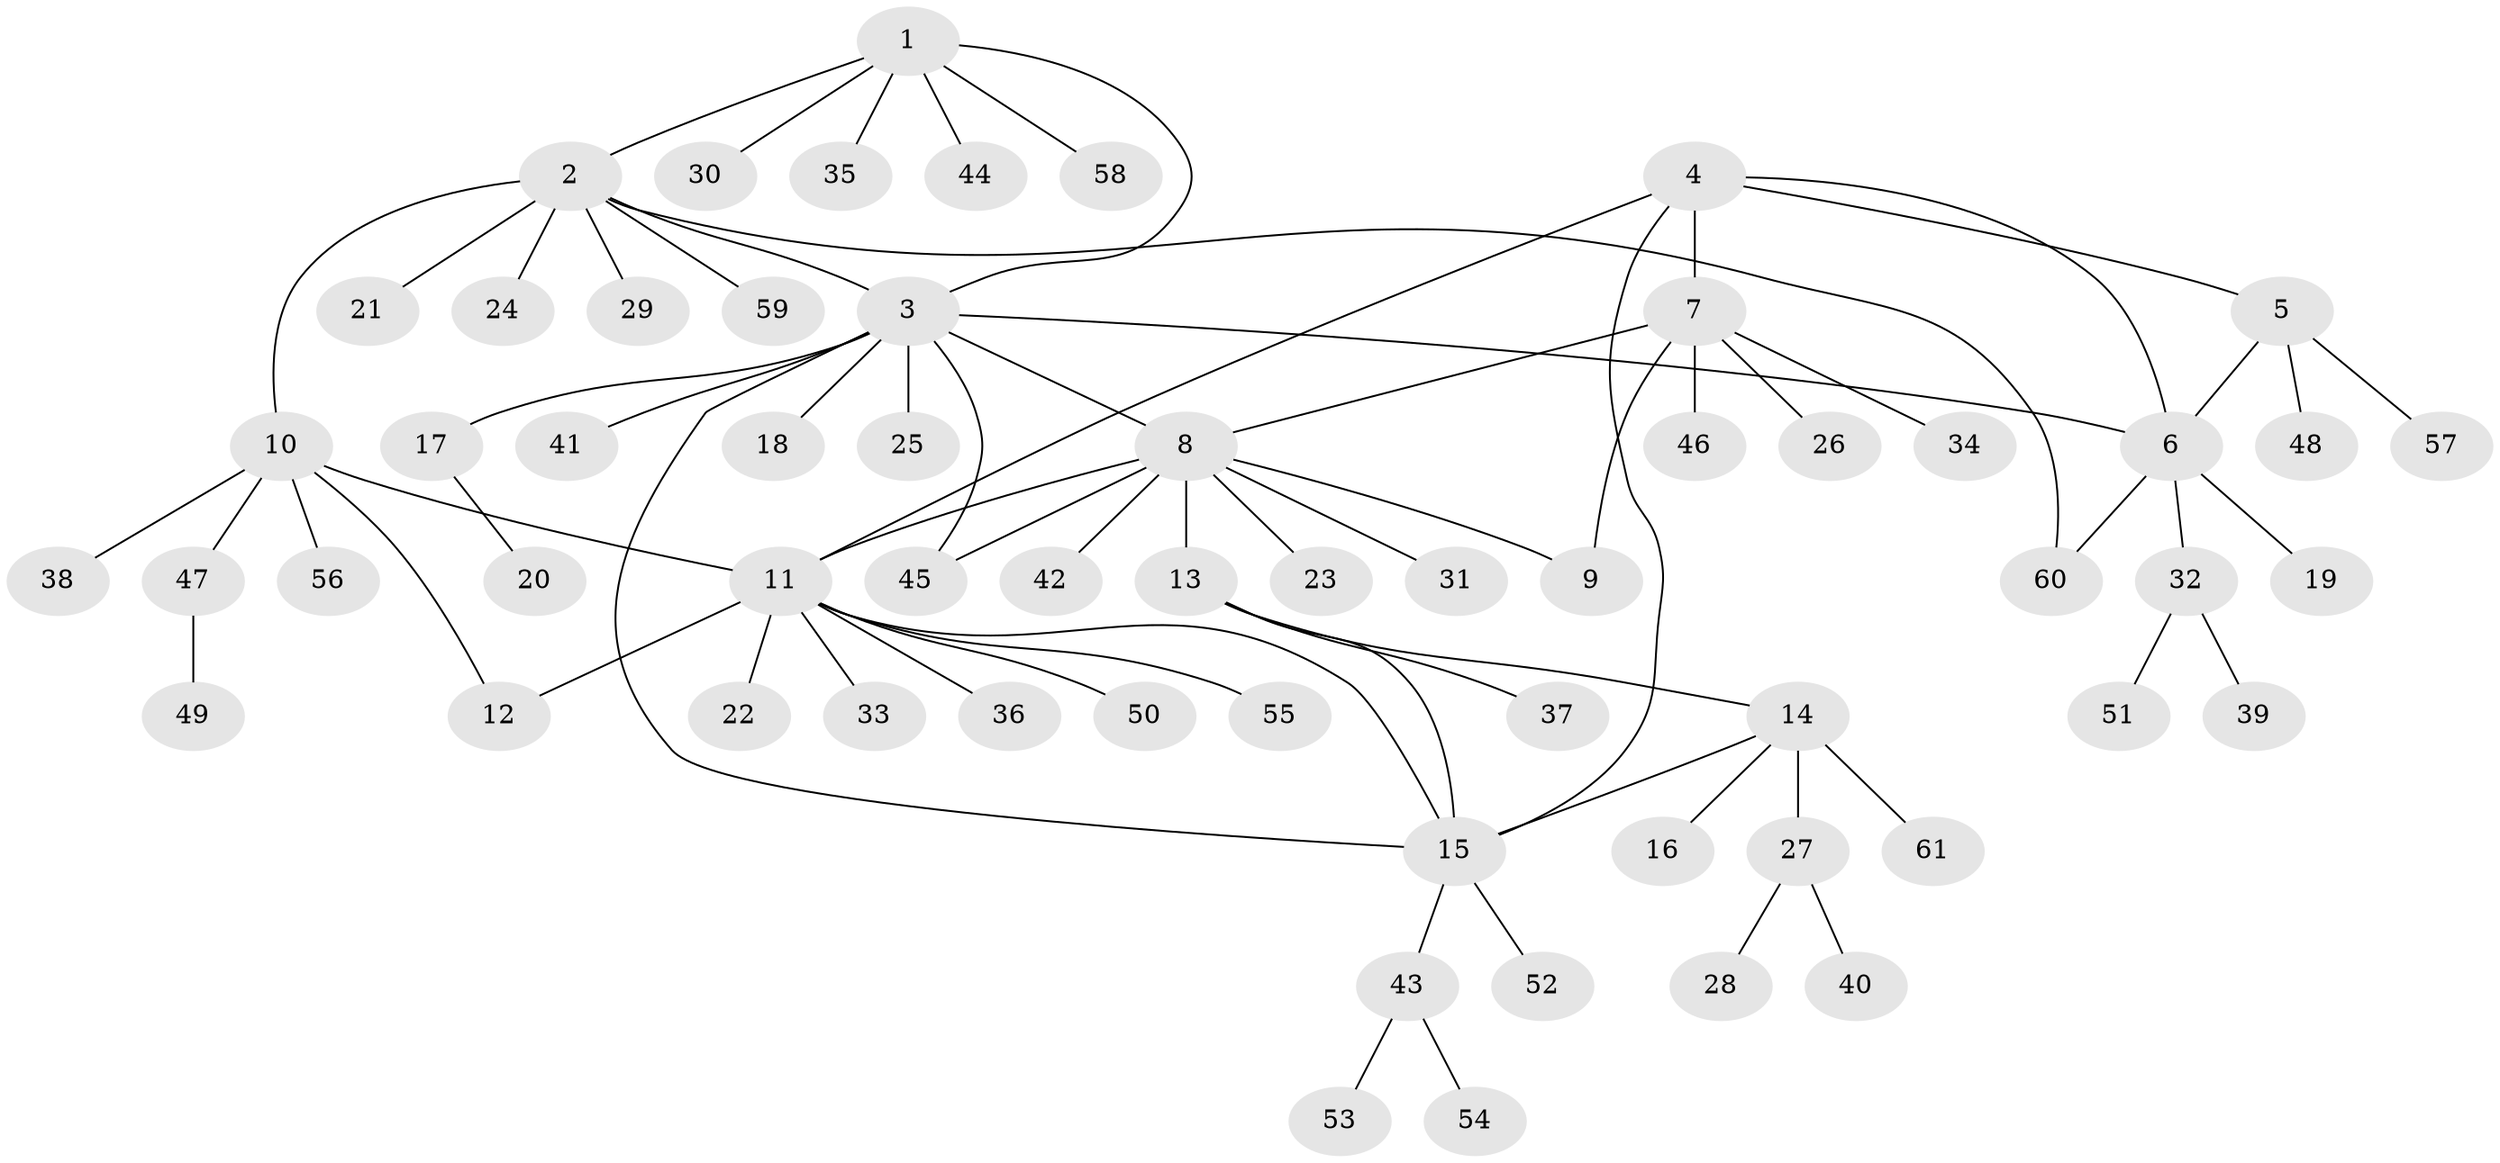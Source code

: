 // Generated by graph-tools (version 1.1) at 2025/37/03/09/25 02:37:17]
// undirected, 61 vertices, 73 edges
graph export_dot {
graph [start="1"]
  node [color=gray90,style=filled];
  1;
  2;
  3;
  4;
  5;
  6;
  7;
  8;
  9;
  10;
  11;
  12;
  13;
  14;
  15;
  16;
  17;
  18;
  19;
  20;
  21;
  22;
  23;
  24;
  25;
  26;
  27;
  28;
  29;
  30;
  31;
  32;
  33;
  34;
  35;
  36;
  37;
  38;
  39;
  40;
  41;
  42;
  43;
  44;
  45;
  46;
  47;
  48;
  49;
  50;
  51;
  52;
  53;
  54;
  55;
  56;
  57;
  58;
  59;
  60;
  61;
  1 -- 2;
  1 -- 3;
  1 -- 30;
  1 -- 35;
  1 -- 44;
  1 -- 58;
  2 -- 3;
  2 -- 10;
  2 -- 21;
  2 -- 24;
  2 -- 29;
  2 -- 59;
  2 -- 60;
  3 -- 6;
  3 -- 8;
  3 -- 15;
  3 -- 17;
  3 -- 18;
  3 -- 25;
  3 -- 41;
  3 -- 45;
  4 -- 5;
  4 -- 6;
  4 -- 7;
  4 -- 11;
  4 -- 15;
  5 -- 6;
  5 -- 48;
  5 -- 57;
  6 -- 19;
  6 -- 32;
  6 -- 60;
  7 -- 8;
  7 -- 9;
  7 -- 26;
  7 -- 34;
  7 -- 46;
  8 -- 9;
  8 -- 11;
  8 -- 13;
  8 -- 23;
  8 -- 31;
  8 -- 42;
  8 -- 45;
  10 -- 11;
  10 -- 12;
  10 -- 38;
  10 -- 47;
  10 -- 56;
  11 -- 12;
  11 -- 15;
  11 -- 22;
  11 -- 33;
  11 -- 36;
  11 -- 50;
  11 -- 55;
  13 -- 14;
  13 -- 15;
  13 -- 37;
  14 -- 15;
  14 -- 16;
  14 -- 27;
  14 -- 61;
  15 -- 43;
  15 -- 52;
  17 -- 20;
  27 -- 28;
  27 -- 40;
  32 -- 39;
  32 -- 51;
  43 -- 53;
  43 -- 54;
  47 -- 49;
}
